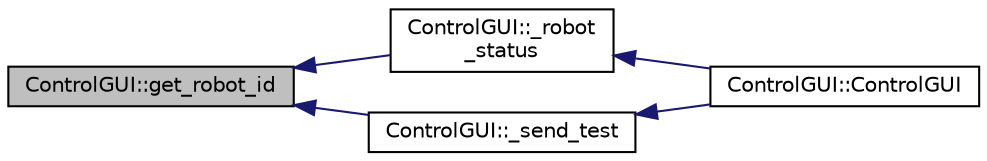 digraph "ControlGUI::get_robot_id"
{
 // INTERACTIVE_SVG=YES
  edge [fontname="Helvetica",fontsize="10",labelfontname="Helvetica",labelfontsize="10"];
  node [fontname="Helvetica",fontsize="10",shape=record];
  rankdir="LR";
  Node59 [label="ControlGUI::get_robot_id",height=0.2,width=0.4,color="black", fillcolor="grey75", style="filled", fontcolor="black"];
  Node59 -> Node60 [dir="back",color="midnightblue",fontsize="10",style="solid"];
  Node60 [label="ControlGUI::_robot\l_status",height=0.2,width=0.4,color="black", fillcolor="white", style="filled",URL="$class_control_g_u_i.html#abe917aff974bd6ac9ce5193edc864814",tooltip="Update the battery status of all robots. "];
  Node60 -> Node61 [dir="back",color="midnightblue",fontsize="10",style="solid"];
  Node61 [label="ControlGUI::ControlGUI",height=0.2,width=0.4,color="black", fillcolor="white", style="filled",URL="$class_control_g_u_i.html#a3ac837dec598621fcdd71fd64ff013fd",tooltip="Constructor of a ControlGUI object. "];
  Node59 -> Node62 [dir="back",color="midnightblue",fontsize="10",style="solid"];
  Node62 [label="ControlGUI::_send_test",height=0.2,width=0.4,color="black", fillcolor="white", style="filled",URL="$class_control_g_u_i.html#a0838b5d3b0d6651b7a1a58928bc83327",tooltip="Gets the speed text labels from &#39;Serial&#39; frame and sends them as a command to the selected robot..."];
  Node62 -> Node61 [dir="back",color="midnightblue",fontsize="10",style="solid"];
}
